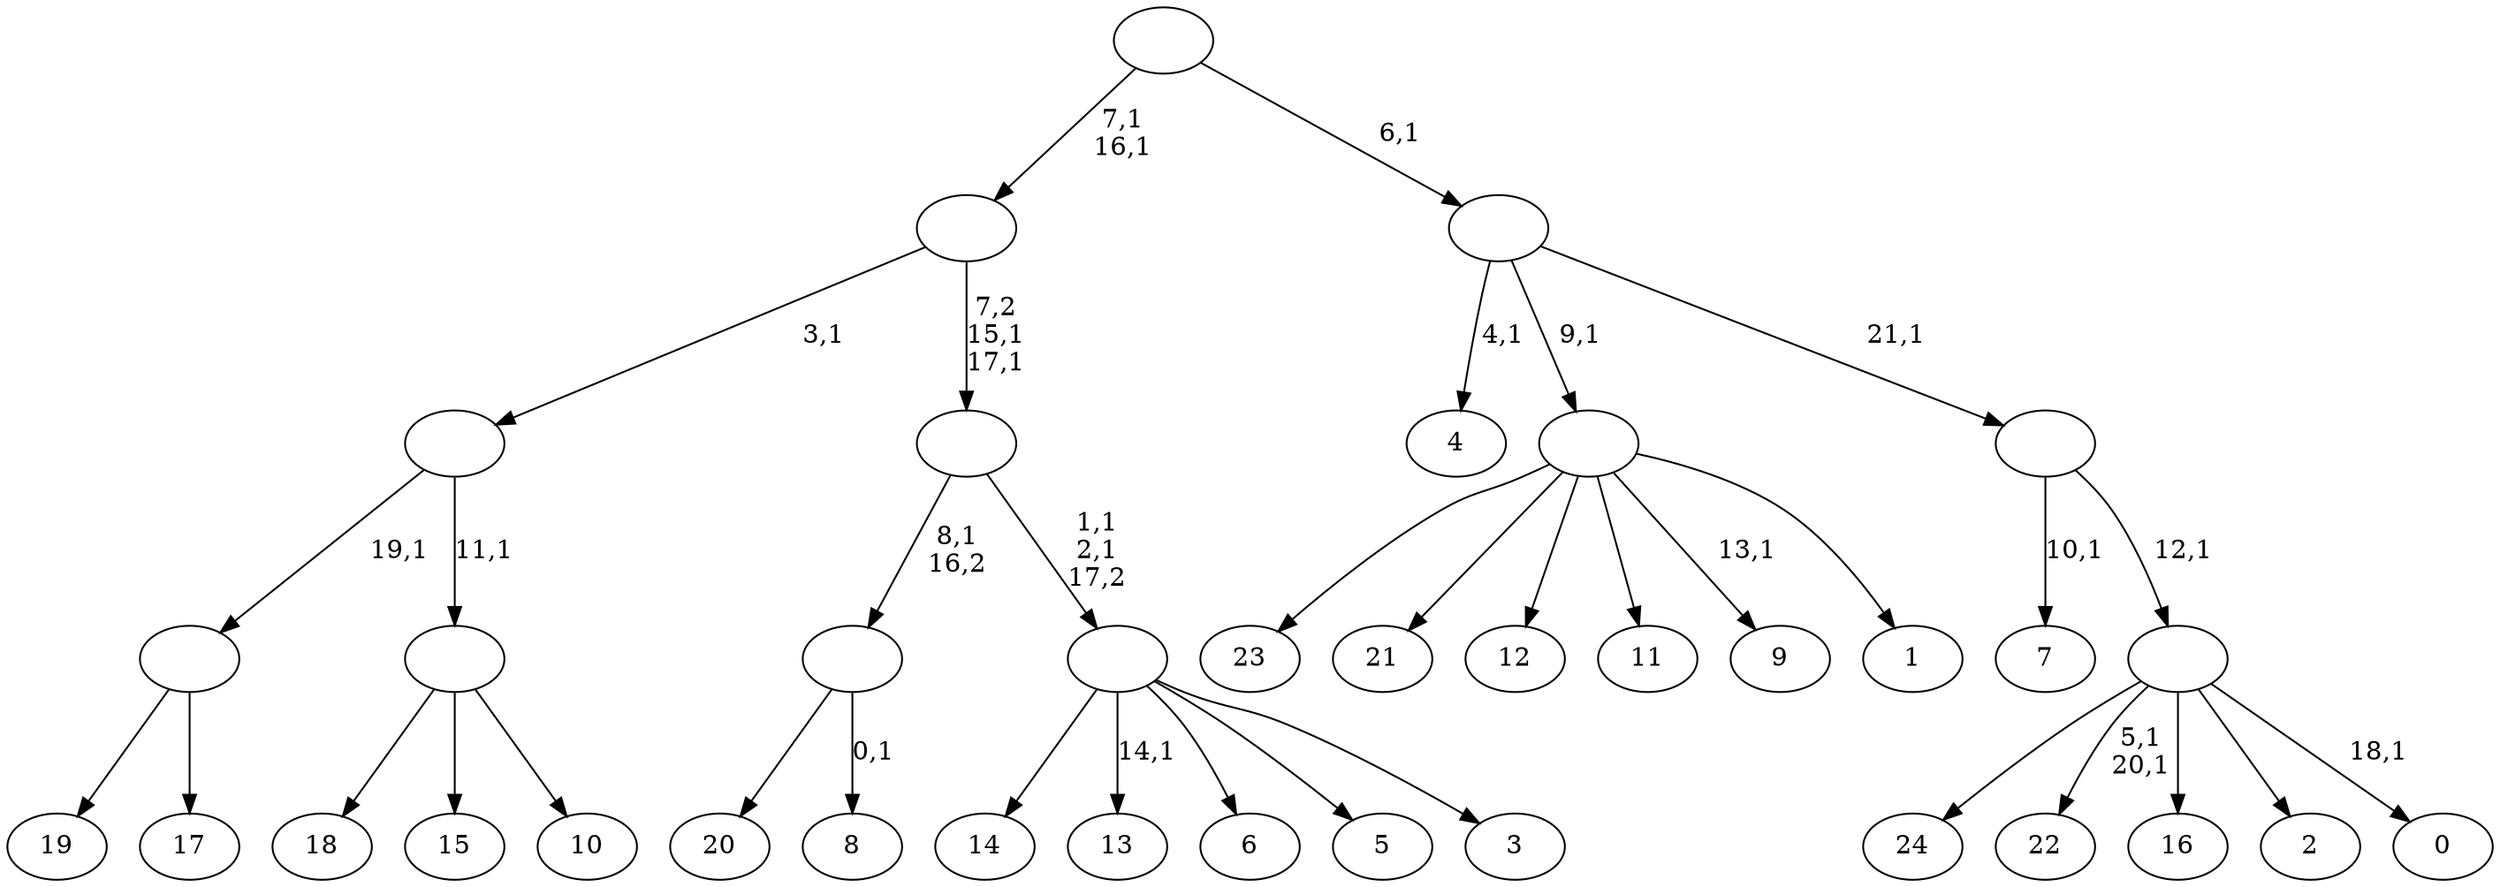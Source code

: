 digraph T {
	47 [label="24"]
	46 [label="23"]
	45 [label="22"]
	42 [label="21"]
	41 [label="20"]
	40 [label="19"]
	39 [label="18"]
	38 [label="17"]
	37 [label=""]
	36 [label="16"]
	35 [label="15"]
	34 [label="14"]
	33 [label="13"]
	31 [label="12"]
	30 [label="11"]
	29 [label="10"]
	28 [label=""]
	27 [label=""]
	26 [label="9"]
	24 [label="8"]
	22 [label=""]
	21 [label="7"]
	19 [label="6"]
	18 [label="5"]
	17 [label="4"]
	15 [label="3"]
	14 [label=""]
	12 [label=""]
	10 [label=""]
	8 [label="2"]
	7 [label="1"]
	6 [label=""]
	5 [label="0"]
	3 [label=""]
	2 [label=""]
	1 [label=""]
	0 [label=""]
	37 -> 40 [label=""]
	37 -> 38 [label=""]
	28 -> 39 [label=""]
	28 -> 35 [label=""]
	28 -> 29 [label=""]
	27 -> 37 [label="19,1"]
	27 -> 28 [label="11,1"]
	22 -> 24 [label="0,1"]
	22 -> 41 [label=""]
	14 -> 33 [label="14,1"]
	14 -> 34 [label=""]
	14 -> 19 [label=""]
	14 -> 18 [label=""]
	14 -> 15 [label=""]
	12 -> 14 [label="1,1\n2,1\n17,2"]
	12 -> 22 [label="8,1\n16,2"]
	10 -> 12 [label="7,2\n15,1\n17,1"]
	10 -> 27 [label="3,1"]
	6 -> 26 [label="13,1"]
	6 -> 46 [label=""]
	6 -> 42 [label=""]
	6 -> 31 [label=""]
	6 -> 30 [label=""]
	6 -> 7 [label=""]
	3 -> 5 [label="18,1"]
	3 -> 45 [label="5,1\n20,1"]
	3 -> 47 [label=""]
	3 -> 36 [label=""]
	3 -> 8 [label=""]
	2 -> 21 [label="10,1"]
	2 -> 3 [label="12,1"]
	1 -> 17 [label="4,1"]
	1 -> 6 [label="9,1"]
	1 -> 2 [label="21,1"]
	0 -> 10 [label="7,1\n16,1"]
	0 -> 1 [label="6,1"]
}

